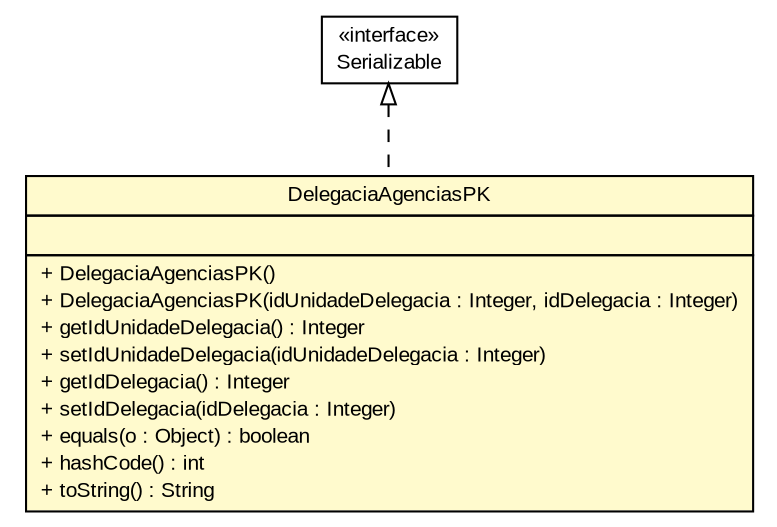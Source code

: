 #!/usr/local/bin/dot
#
# Class diagram 
# Generated by UMLGraph version R5_6 (http://www.umlgraph.org/)
#

digraph G {
	edge [fontname="arial",fontsize=10,labelfontname="arial",labelfontsize=10];
	node [fontname="arial",fontsize=10,shape=plaintext];
	nodesep=0.25;
	ranksep=0.5;
	// br.gov.to.sefaz.arr.persistence.entity.DelegaciaAgenciasPK
	c53144 [label=<<table title="br.gov.to.sefaz.arr.persistence.entity.DelegaciaAgenciasPK" border="0" cellborder="1" cellspacing="0" cellpadding="2" port="p" bgcolor="lemonChiffon" href="./DelegaciaAgenciasPK.html">
		<tr><td><table border="0" cellspacing="0" cellpadding="1">
<tr><td align="center" balign="center"> DelegaciaAgenciasPK </td></tr>
		</table></td></tr>
		<tr><td><table border="0" cellspacing="0" cellpadding="1">
<tr><td align="left" balign="left">  </td></tr>
		</table></td></tr>
		<tr><td><table border="0" cellspacing="0" cellpadding="1">
<tr><td align="left" balign="left"> + DelegaciaAgenciasPK() </td></tr>
<tr><td align="left" balign="left"> + DelegaciaAgenciasPK(idUnidadeDelegacia : Integer, idDelegacia : Integer) </td></tr>
<tr><td align="left" balign="left"> + getIdUnidadeDelegacia() : Integer </td></tr>
<tr><td align="left" balign="left"> + setIdUnidadeDelegacia(idUnidadeDelegacia : Integer) </td></tr>
<tr><td align="left" balign="left"> + getIdDelegacia() : Integer </td></tr>
<tr><td align="left" balign="left"> + setIdDelegacia(idDelegacia : Integer) </td></tr>
<tr><td align="left" balign="left"> + equals(o : Object) : boolean </td></tr>
<tr><td align="left" balign="left"> + hashCode() : int </td></tr>
<tr><td align="left" balign="left"> + toString() : String </td></tr>
		</table></td></tr>
		</table>>, URL="./DelegaciaAgenciasPK.html", fontname="arial", fontcolor="black", fontsize=10.0];
	//br.gov.to.sefaz.arr.persistence.entity.DelegaciaAgenciasPK implements java.io.Serializable
	c53333:p -> c53144:p [dir=back,arrowtail=empty,style=dashed];
	// java.io.Serializable
	c53333 [label=<<table title="java.io.Serializable" border="0" cellborder="1" cellspacing="0" cellpadding="2" port="p" href="http://java.sun.com/j2se/1.4.2/docs/api/java/io/Serializable.html">
		<tr><td><table border="0" cellspacing="0" cellpadding="1">
<tr><td align="center" balign="center"> &#171;interface&#187; </td></tr>
<tr><td align="center" balign="center"> Serializable </td></tr>
		</table></td></tr>
		</table>>, URL="http://java.sun.com/j2se/1.4.2/docs/api/java/io/Serializable.html", fontname="arial", fontcolor="black", fontsize=10.0];
}

